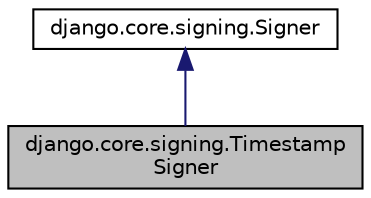 digraph "django.core.signing.TimestampSigner"
{
 // LATEX_PDF_SIZE
  edge [fontname="Helvetica",fontsize="10",labelfontname="Helvetica",labelfontsize="10"];
  node [fontname="Helvetica",fontsize="10",shape=record];
  Node1 [label="django.core.signing.Timestamp\lSigner",height=0.2,width=0.4,color="black", fillcolor="grey75", style="filled", fontcolor="black",tooltip=" "];
  Node2 -> Node1 [dir="back",color="midnightblue",fontsize="10",style="solid"];
  Node2 [label="django.core.signing.Signer",height=0.2,width=0.4,color="black", fillcolor="white", style="filled",URL="$classdjango_1_1core_1_1signing_1_1_signer.html",tooltip=" "];
}
